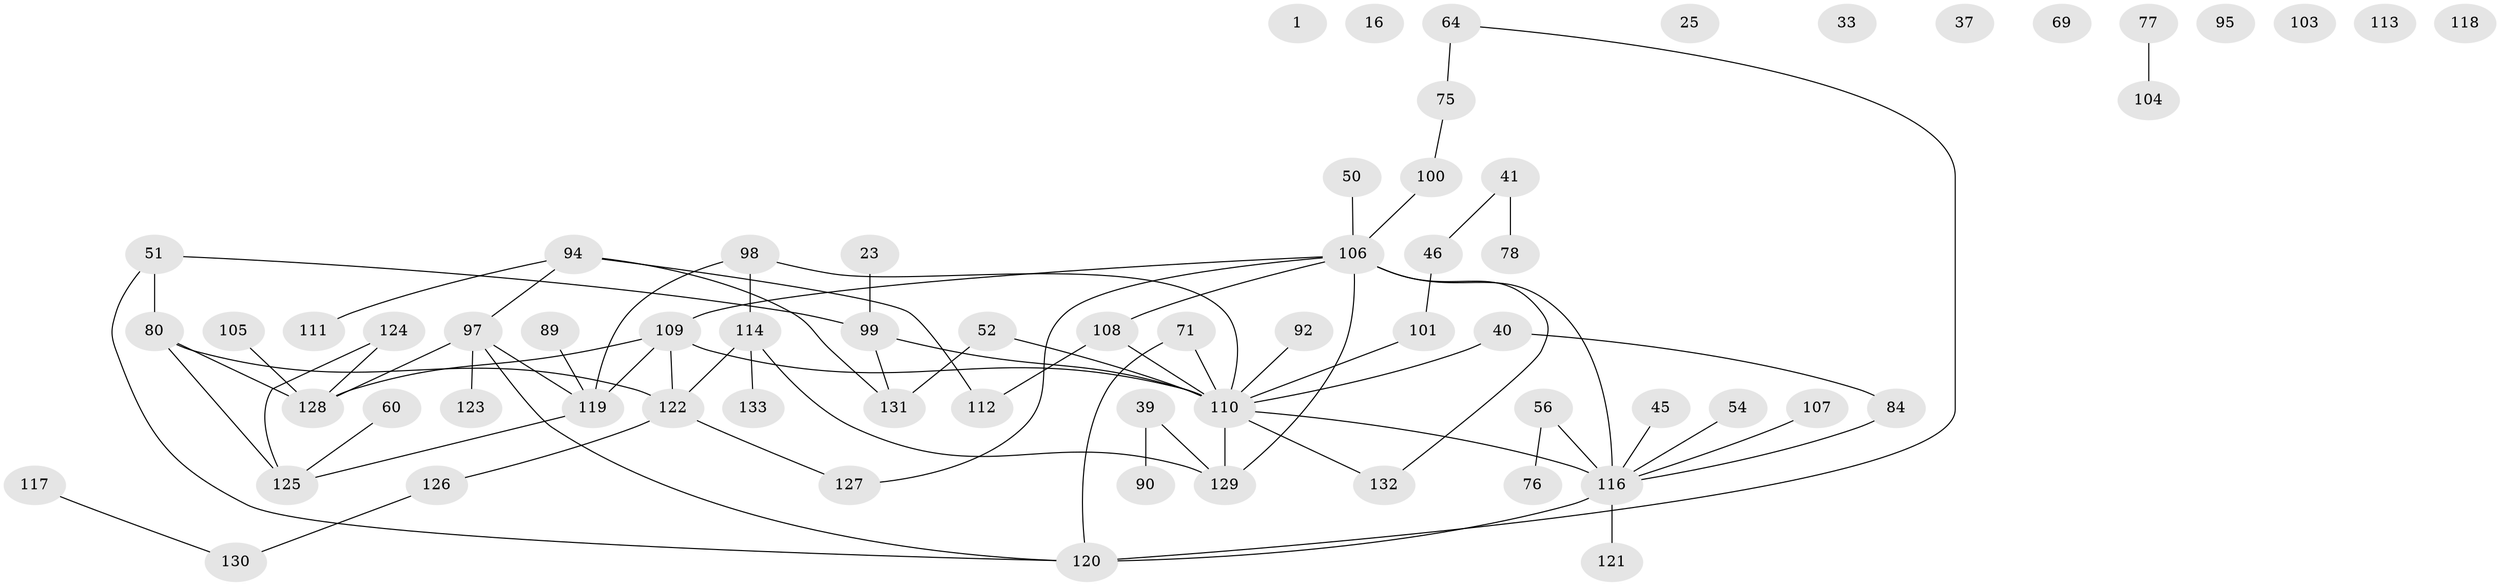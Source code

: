 // original degree distribution, {0: 0.07518796992481203, 4: 0.11278195488721804, 2: 0.2781954887218045, 5: 0.06766917293233082, 1: 0.2556390977443609, 3: 0.19548872180451127, 7: 0.007518796992481203, 6: 0.007518796992481203}
// Generated by graph-tools (version 1.1) at 2025/40/03/09/25 04:40:46]
// undirected, 66 vertices, 75 edges
graph export_dot {
graph [start="1"]
  node [color=gray90,style=filled];
  1;
  16;
  23;
  25;
  33;
  37;
  39;
  40;
  41;
  45;
  46;
  50;
  51;
  52;
  54;
  56;
  60;
  64 [super="+6"];
  69;
  71 [super="+57"];
  75 [super="+34+53"];
  76;
  77;
  78;
  80 [super="+67"];
  84;
  89;
  90;
  92;
  94;
  95;
  97 [super="+86+65+91+93"];
  98 [super="+73"];
  99 [super="+13"];
  100;
  101;
  103;
  104;
  105;
  106 [super="+10+61+87"];
  107;
  108 [super="+49"];
  109 [super="+83"];
  110 [super="+38+11+96"];
  111;
  112 [super="+2+55"];
  113;
  114;
  116 [super="+24+72"];
  117;
  118;
  119 [super="+35+63+36"];
  120 [super="+115"];
  121;
  122 [super="+9"];
  123;
  124 [super="+4+70"];
  125 [super="+15"];
  126;
  127;
  128 [super="+5+29"];
  129 [super="+28+32+58"];
  130 [super="+62+102+88"];
  131 [super="+8+27"];
  132;
  133;
  23 -- 99;
  39 -- 90;
  39 -- 129;
  40 -- 84;
  40 -- 110;
  41 -- 46;
  41 -- 78;
  45 -- 116;
  46 -- 101;
  50 -- 106;
  51 -- 80 [weight=2];
  51 -- 99 [weight=2];
  51 -- 120;
  52 -- 131 [weight=2];
  52 -- 110 [weight=2];
  54 -- 116;
  56 -- 76;
  56 -- 116;
  60 -- 125;
  64 -- 75;
  64 -- 120;
  71 -- 110 [weight=2];
  71 -- 120;
  75 -- 100;
  77 -- 104;
  80 -- 125;
  80 -- 122;
  80 -- 128;
  84 -- 116;
  89 -- 119;
  92 -- 110;
  94 -- 111;
  94 -- 131;
  94 -- 97;
  94 -- 112;
  97 -- 123;
  97 -- 119;
  97 -- 128;
  97 -- 120;
  98 -- 119;
  98 -- 110;
  98 -- 114;
  99 -- 131;
  99 -- 110;
  100 -- 106;
  101 -- 110;
  105 -- 128;
  106 -- 116;
  106 -- 132;
  106 -- 109;
  106 -- 129;
  106 -- 108;
  106 -- 127;
  107 -- 116;
  108 -- 110 [weight=2];
  108 -- 112;
  109 -- 110 [weight=3];
  109 -- 122;
  109 -- 128;
  109 -- 119;
  110 -- 116 [weight=2];
  110 -- 129 [weight=2];
  110 -- 132;
  114 -- 122;
  114 -- 133;
  114 -- 129;
  116 -- 121;
  116 -- 120;
  117 -- 130;
  119 -- 125;
  122 -- 126;
  122 -- 127;
  124 -- 125;
  124 -- 128;
  126 -- 130;
}

